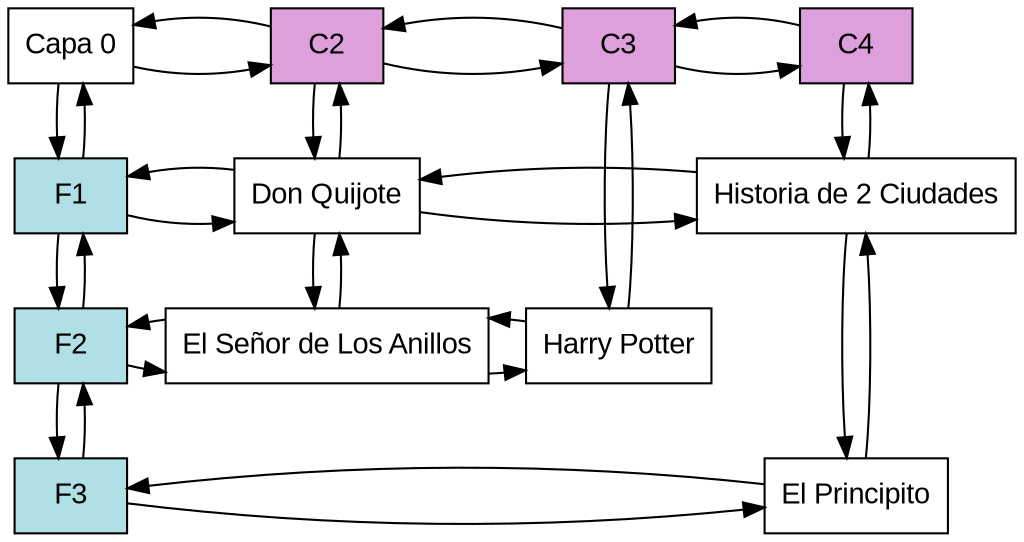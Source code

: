 digraph G {
    node[shape=box fontname="Arial" fillcolor="white" style=filled]
    Root[group="0" label="Capa 0"];
    F1[group="0" fillcolor="powderblue"];
    F2[group="0" fillcolor="powderblue"];
    F3[group="0" fillcolor="powderblue"];
    C2[group="2" fillcolor="plum"];
    C3[group="3" fillcolor="plum"];
    C4[group="4" fillcolor="plum"];
    N12[group="2" label="Don Quijote"];
    N22[group="2" label="El Señor de Los Anillos"];
    N23[group="3" label="Harry Potter"];
    N14[group="4" label="Historia de 2 Ciudades"];
    N34[group="4" label="El Principito"];
    subgraph columnHeader {
        rank = same;
        Root -> C2 -> C3 -> C4;
        Root -> C2 -> C3 -> C4[dir=back];
    }
    subgraph row1 {
        rank = same;
        F1 -> N12 -> N14;
        F1 -> N12 -> N14[dir=back];
    }
    subgraph row2 {
        rank = same;
        F2 -> N22 -> N23;
        F2 -> N22 -> N23[dir=back];
    }
    subgraph row3 {
        rank = same;
        F3 -> N34;
        F3 -> N34[dir=back];
    }
    subgraph rowHeader {
        Root -> F1 -> F2 -> F3;
        Root -> F1 -> F2 -> F3[dir=back];
    }
    subgraph column2 {
        C2 -> N12 -> N22;
        C2 -> N12 -> N22[dir=back];
    }
    subgraph column3 {
        C3 -> N23;
        C3 -> N23[dir=back];
    }
    subgraph column4 {
        C4 -> N14 -> N34;
        C4 -> N14 -> N34[dir=back];
    }
}